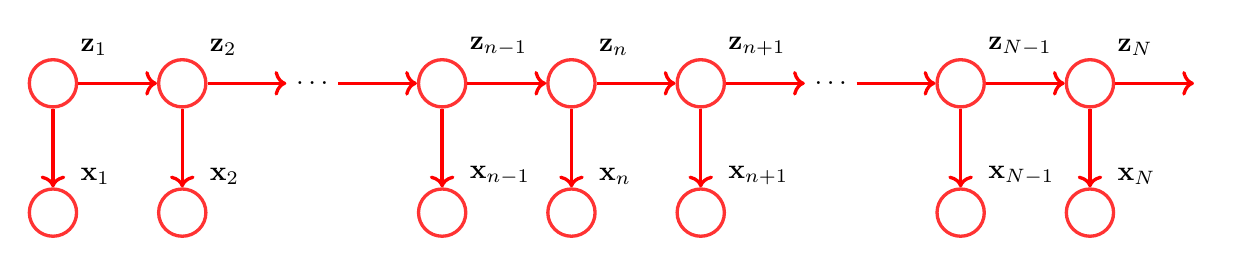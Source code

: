 \begin{tikzpicture}[
latentnode/.style={circle, draw=red!80, minimum size=6mm, very thick},
observednode/.style={circle, draw=red!80, minimum size=6mm, very thick},
]

% Defining the nodes
\node[latentnode, label=above right:{${\bf z}_1$}] (z1) {};
\node[latentnode, label=above right:{${\bf z}_2$}] (z2) [right=of z1] {};
\node (transition) [right=of z2] {$\ldots$};
\node[latentnode, label=above right:{${\bf z}_{n-1}$}] (z_nm1) [right=of transition] {};
\node[latentnode, label=above right:{${\bf z}_{n}$}] (zn) [right=of z_nm1] {};
\node[latentnode, label=above right:{${\bf z}_{n+1}$}] (z_np1) [right=of zn] {};
\node (transition2) [right=of z_np1] {$\ldots$};
\node[latentnode, label=above right:{${\bf z}_{N-1}$}] (z_Nm1) [right=of transition2] {};
\node[latentnode, label=above right:{${\bf z}_{N}$}] (zN) [right=of z_Nm1] {};
\node (final) [right=of zN] {};

% Defining observed nodes
\node[observednode, label=above right:{${\bf x}_1$}] (x1) [below=of z1]{};
\node[observednode, label=above right:{${\bf x}_2$}] (x2) [below=of z2]{};
\node[observednode, label=above right:{${\bf x}_{n-1}$}] (x_nm1) [below=of z_nm1]{};
\node[observednode, label=above right:{${\bf x}_{n}$}] (xn) [below=of zn]{};
\node[observednode, label=above right:{${\bf x}_{n+1}$}] (x_np1) [below=of z_np1]{};
\node[observednode, label=above right:{${\bf x}_{N-1}$}] (x_Nm1) [below=of z_Nm1]{};
\node[observednode, label=above right:{${\bf x}_{N}$}] (xN) [below=of zN]{};


% Relationships between latent variables
\draw[->, color=red, very thick] (z1) -- (z2);
\draw[->, color=red, very thick] (z2) -- (transition);
\draw[->, color=red, very thick] (transition) -- (z_nm1);
\draw[->, color=red, very thick] (z_nm1) -- (zn);
\draw[->, color=red, very thick] (zn) -- (z_np1);
\draw[->, color=red, very thick] (z_np1) -- (transition2);
\draw[->, color=red, very thick] (transition2) -- (z_Nm1);
\draw[->, color=red, very thick] (z_Nm1) -- (zN);
\draw[->, color=red, very thick] (zN) -- (final);


% Relationships between observed and latent variables
\draw[->, color=red, very thick] (z1) -- (x1);
\draw[->, color=red, very thick] (z2) -- (x2);
\draw[->, color=red, very thick] (z_nm1) -- (x_nm1);
\draw[->, color=red, very thick] (zn) -- (xn);
\draw[->, color=red, very thick] (z_np1) -- (x_np1);
\draw[->, color=red, very thick] (z_Nm1) -- (x_Nm1);
\draw[->, color=red, very thick] (zN) -- (xN);

\end{tikzpicture}